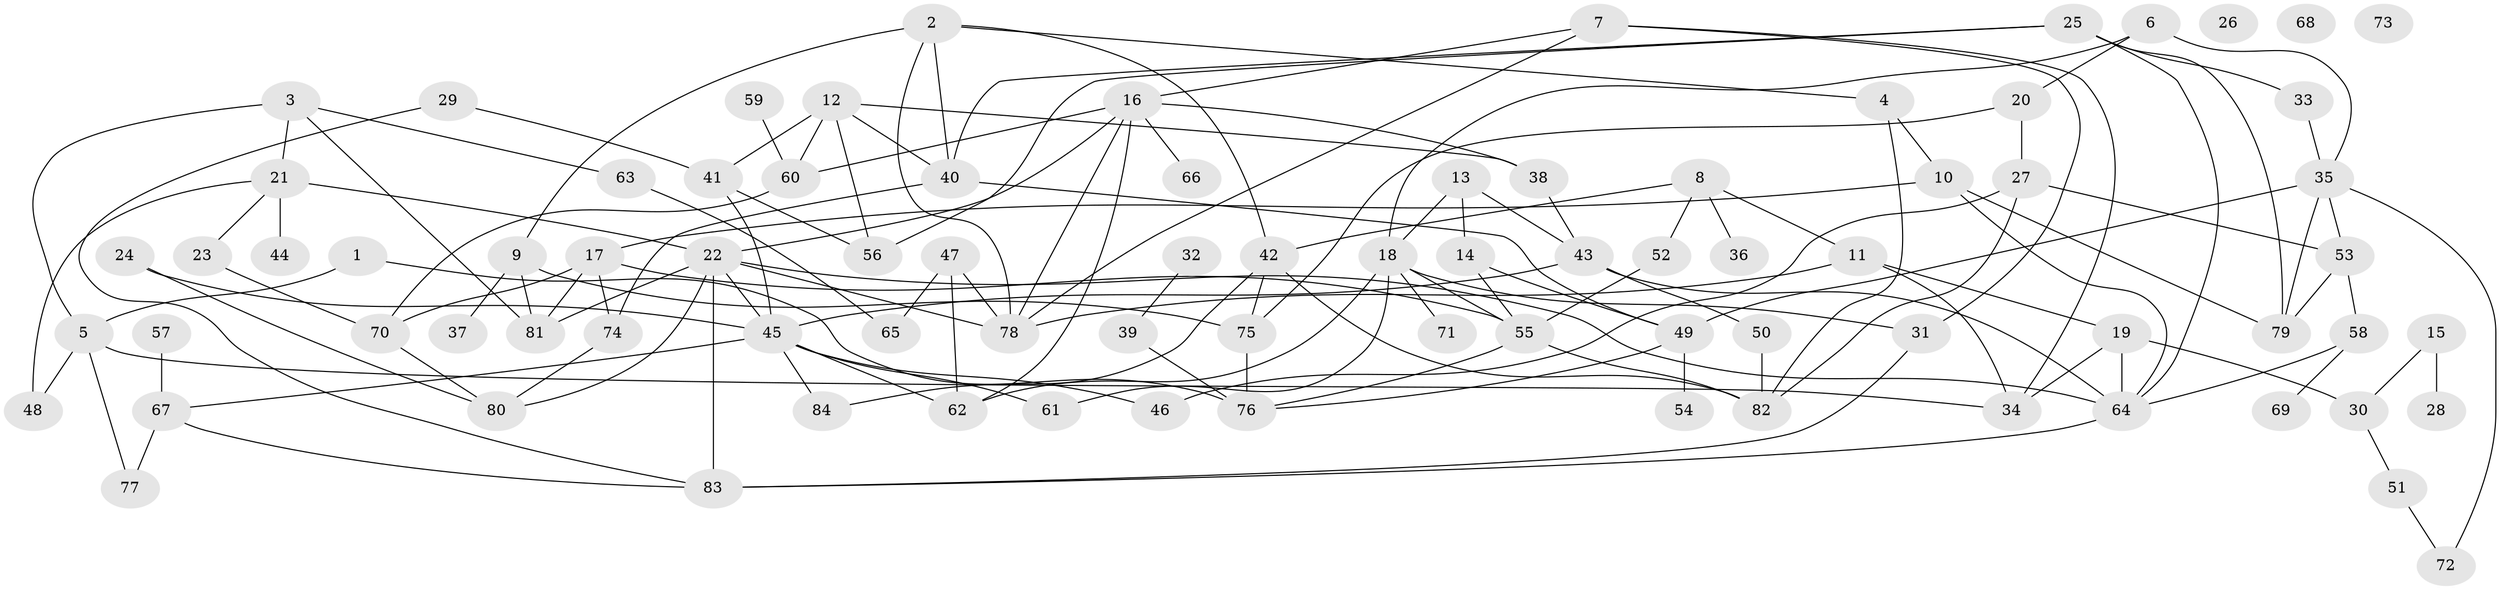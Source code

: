 // Generated by graph-tools (version 1.1) at 2025/13/03/09/25 04:13:04]
// undirected, 84 vertices, 140 edges
graph export_dot {
graph [start="1"]
  node [color=gray90,style=filled];
  1;
  2;
  3;
  4;
  5;
  6;
  7;
  8;
  9;
  10;
  11;
  12;
  13;
  14;
  15;
  16;
  17;
  18;
  19;
  20;
  21;
  22;
  23;
  24;
  25;
  26;
  27;
  28;
  29;
  30;
  31;
  32;
  33;
  34;
  35;
  36;
  37;
  38;
  39;
  40;
  41;
  42;
  43;
  44;
  45;
  46;
  47;
  48;
  49;
  50;
  51;
  52;
  53;
  54;
  55;
  56;
  57;
  58;
  59;
  60;
  61;
  62;
  63;
  64;
  65;
  66;
  67;
  68;
  69;
  70;
  71;
  72;
  73;
  74;
  75;
  76;
  77;
  78;
  79;
  80;
  81;
  82;
  83;
  84;
  1 -- 5;
  1 -- 76;
  2 -- 4;
  2 -- 9;
  2 -- 40;
  2 -- 42;
  2 -- 78;
  3 -- 5;
  3 -- 21;
  3 -- 63;
  3 -- 81;
  4 -- 10;
  4 -- 82;
  5 -- 34;
  5 -- 48;
  5 -- 77;
  6 -- 18;
  6 -- 20;
  6 -- 35;
  7 -- 16;
  7 -- 31;
  7 -- 34;
  7 -- 78;
  8 -- 11;
  8 -- 36;
  8 -- 42;
  8 -- 52;
  9 -- 37;
  9 -- 75;
  9 -- 81;
  10 -- 17;
  10 -- 64;
  10 -- 79;
  11 -- 19;
  11 -- 34;
  11 -- 78;
  12 -- 38;
  12 -- 40;
  12 -- 41;
  12 -- 56;
  12 -- 60;
  13 -- 14;
  13 -- 18;
  13 -- 43;
  14 -- 49;
  14 -- 55;
  15 -- 28;
  15 -- 30;
  16 -- 22;
  16 -- 38;
  16 -- 60;
  16 -- 62;
  16 -- 66;
  16 -- 78;
  17 -- 55;
  17 -- 70;
  17 -- 74;
  17 -- 81;
  18 -- 31;
  18 -- 55;
  18 -- 61;
  18 -- 62;
  18 -- 71;
  19 -- 30;
  19 -- 34;
  19 -- 64;
  20 -- 27;
  20 -- 75;
  21 -- 22;
  21 -- 23;
  21 -- 44;
  21 -- 48;
  22 -- 45;
  22 -- 64;
  22 -- 78;
  22 -- 80;
  22 -- 81;
  22 -- 83;
  23 -- 70;
  24 -- 45;
  24 -- 80;
  25 -- 33;
  25 -- 40;
  25 -- 56;
  25 -- 64;
  25 -- 79;
  27 -- 46;
  27 -- 53;
  27 -- 82;
  29 -- 41;
  29 -- 83;
  30 -- 51;
  31 -- 83;
  32 -- 39;
  33 -- 35;
  35 -- 49;
  35 -- 53;
  35 -- 72;
  35 -- 79;
  38 -- 43;
  39 -- 76;
  40 -- 49;
  40 -- 74;
  41 -- 45;
  41 -- 56;
  42 -- 75;
  42 -- 82;
  42 -- 84;
  43 -- 45;
  43 -- 50;
  43 -- 64;
  45 -- 46;
  45 -- 61;
  45 -- 62;
  45 -- 67;
  45 -- 84;
  47 -- 62;
  47 -- 65;
  47 -- 78;
  49 -- 54;
  49 -- 76;
  50 -- 82;
  51 -- 72;
  52 -- 55;
  53 -- 58;
  53 -- 79;
  55 -- 76;
  55 -- 82;
  57 -- 67;
  58 -- 64;
  58 -- 69;
  59 -- 60;
  60 -- 70;
  63 -- 65;
  64 -- 83;
  67 -- 77;
  67 -- 83;
  70 -- 80;
  74 -- 80;
  75 -- 76;
}
